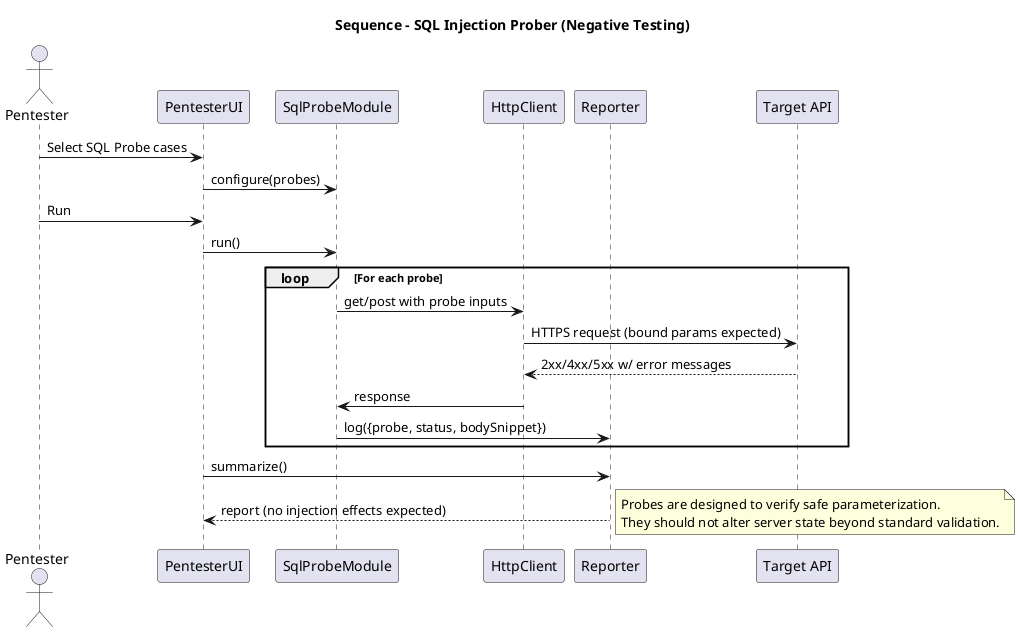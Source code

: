 @startuml aclient_seq_sqli
title Sequence – SQL Injection Prober (Negative Testing)

actor Pentester as PT
participant "PentesterUI" as UI
participant "SqlProbeModule" as SM
participant "HttpClient" as HTTP
participant "Reporter" as R
participant "Target API" as API

PT -> UI: Select SQL Probe cases
UI -> SM: configure(probes)
PT -> UI: Run
UI -> SM: run()
loop For each probe
  SM -> HTTP: get/post with probe inputs
  HTTP -> API: HTTPS request (bound params expected)
  API --> HTTP: 2xx/4xx/5xx w/ error messages
  HTTP -> SM: response
  SM -> R: log({probe, status, bodySnippet})
end
UI -> R: summarize()
R --> UI: report (no injection effects expected)

note right
 Probes are designed to verify safe parameterization.
 They should not alter server state beyond standard validation.
end note

@enduml
